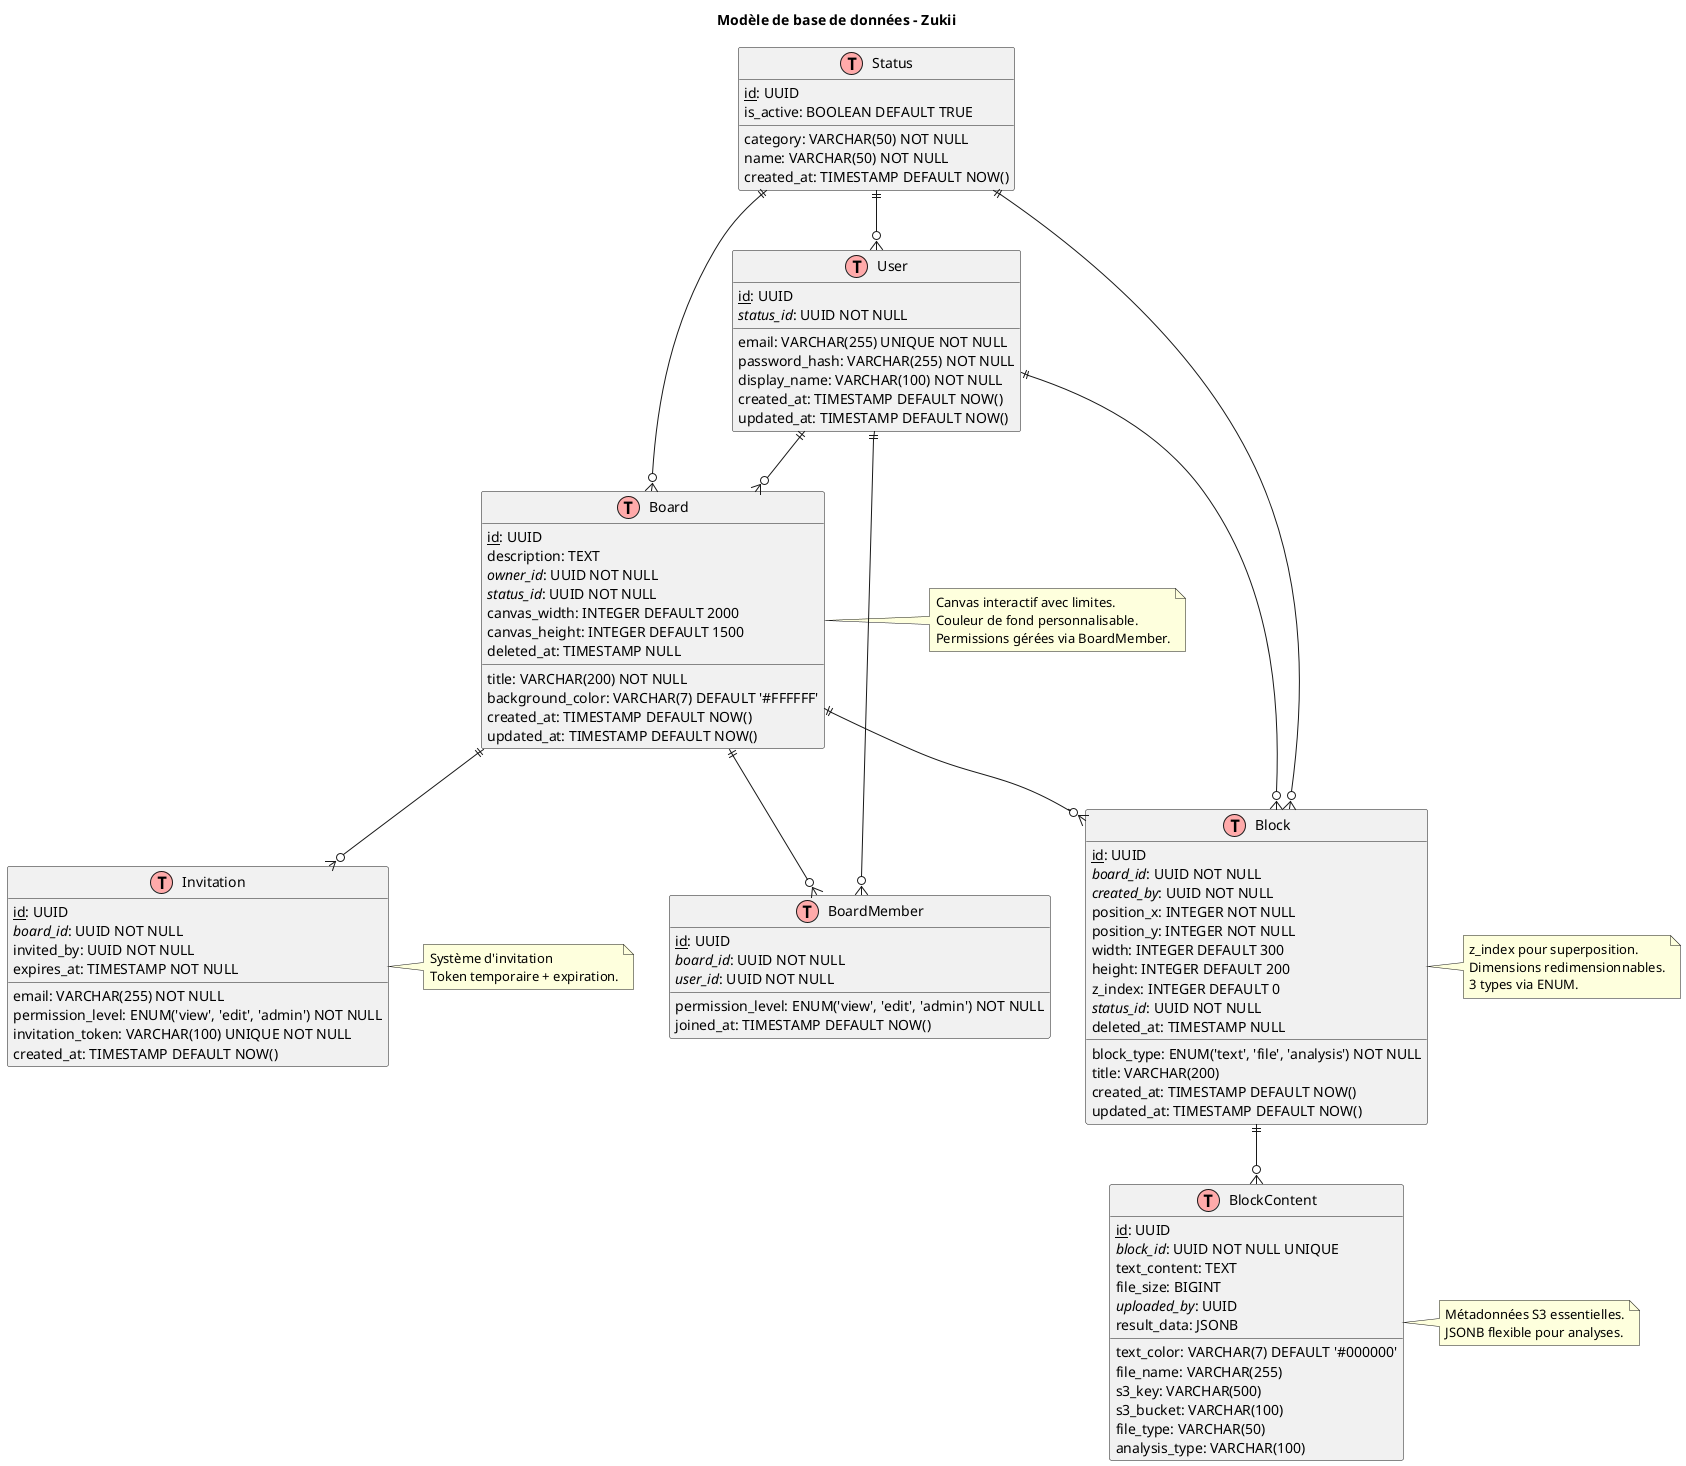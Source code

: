 @startuml Database_Model_Zukii
!define TABLE(name,desc) class name as "desc" << (T,#FFAAAA) >>
!define PK(x) <u>x</u>
!define FK(x) <i>x</i>

title Modèle de base de données - Zukii

' === CORE ENTITIES ===
TABLE(User, "User") {
  PK(id): UUID
  email: VARCHAR(255) UNIQUE NOT NULL
  password_hash: VARCHAR(255) NOT NULL
  display_name: VARCHAR(100) NOT NULL
  FK(status_id): UUID NOT NULL
  created_at: TIMESTAMP DEFAULT NOW()
  updated_at: TIMESTAMP DEFAULT NOW()
}

TABLE(Board, "Board") {
  PK(id): UUID
  title: VARCHAR(200) NOT NULL
  description: TEXT
  FK(owner_id): UUID NOT NULL
  FK(status_id): UUID NOT NULL
  ' Propriétés interactives essentielles
  background_color: VARCHAR(7) DEFAULT '#FFFFFF'
  canvas_width: INTEGER DEFAULT 2000
  canvas_height: INTEGER DEFAULT 1500
  created_at: TIMESTAMP DEFAULT NOW()
  updated_at: TIMESTAMP DEFAULT NOW()
  deleted_at: TIMESTAMP NULL
}

TABLE(BoardMember, "BoardMember") {
  PK(id): UUID
  FK(board_id): UUID NOT NULL
  FK(user_id): UUID NOT NULL
  permission_level: ENUM('view', 'edit', 'admin') NOT NULL
  joined_at: TIMESTAMP DEFAULT NOW()
}

TABLE(Invitation, "Invitation") {
  PK(id): UUID
  FK(board_id): UUID NOT NULL
  email: VARCHAR(255) NOT NULL
  permission_level: ENUM('view', 'edit', 'admin') NOT NULL
  invitation_token: VARCHAR(100) UNIQUE NOT NULL
  invited_by: UUID NOT NULL
  expires_at: TIMESTAMP NOT NULL
  created_at: TIMESTAMP DEFAULT NOW()
}

TABLE(Block, "Block") {
  PK(id): UUID
  FK(board_id): UUID NOT NULL
  FK(created_by): UUID NOT NULL
  block_type: ENUM('text', 'file', 'analysis') NOT NULL
  title: VARCHAR(200)
  ' Position et taille interactives
  position_x: INTEGER NOT NULL
  position_y: INTEGER NOT NULL
  width: INTEGER DEFAULT 300
  height: INTEGER DEFAULT 200
  z_index: INTEGER DEFAULT 0
  FK(status_id): UUID NOT NULL
  created_at: TIMESTAMP DEFAULT NOW()
  updated_at: TIMESTAMP DEFAULT NOW()
  deleted_at: TIMESTAMP NULL
}

TABLE(BlockContent, "BlockContent") {
  PK(id): UUID
  FK(block_id): UUID NOT NULL UNIQUE
  ' Pour TextBlock - simple mais flexible
  text_content: TEXT
  text_color: VARCHAR(7) DEFAULT '#000000'
  ' Pour FileBlock - métadonnées essentielles
  file_name: VARCHAR(255)
  s3_key: VARCHAR(500)
  s3_bucket: VARCHAR(100)
  file_size: BIGINT
  file_type: VARCHAR(50)
  FK(uploaded_by): UUID
  ' Pour AnalysisBlock
  analysis_type: VARCHAR(100)
  result_data: JSONB
}

TABLE(Status, "Status") {
  PK(id): UUID
  category: VARCHAR(50) NOT NULL
  name: VARCHAR(50) NOT NULL
  is_active: BOOLEAN DEFAULT TRUE
  created_at: TIMESTAMP DEFAULT NOW()
}

' === RELATIONS ===
User ||--o{ Board
User ||--o{ BoardMember
Board ||--o{ BoardMember
Board ||--o{ Invitation
Board ||--o{ Block
User ||--o{ Block
Block ||--o{ BlockContent

Status ||--o{ User
Status ||--o{ Board
Status ||--o{ Block

note right of Board
  Canvas interactif avec limites.
  Couleur de fond personnalisable.
  Permissions gérées via BoardMember.
end note

note right of Block
  z_index pour superposition.
  Dimensions redimensionnables.
  3 types via ENUM.
end note

note right of BlockContent
  Métadonnées S3 essentielles.
  JSONB flexible pour analyses.
end note

note right of Invitation
  Système d'invitation
  Token temporaire + expiration.
end note

@enduml 